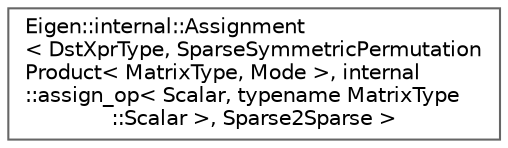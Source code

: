 digraph "Graphical Class Hierarchy"
{
 // LATEX_PDF_SIZE
  bgcolor="transparent";
  edge [fontname=Helvetica,fontsize=10,labelfontname=Helvetica,labelfontsize=10];
  node [fontname=Helvetica,fontsize=10,shape=box,height=0.2,width=0.4];
  rankdir="LR";
  Node0 [id="Node000000",label="Eigen::internal::Assignment\l\< DstXprType, SparseSymmetricPermutation\lProduct\< MatrixType, Mode \>, internal\l::assign_op\< Scalar, typename MatrixType\l::Scalar \>, Sparse2Sparse \>",height=0.2,width=0.4,color="grey40", fillcolor="white", style="filled",URL="$structEigen_1_1internal_1_1Assignment_3_01DstXprType_00_01SparseSymmetricPermutationProduct_3_01047c06457d1f6bf5babed287b97ea56a.html",tooltip=" "];
}

